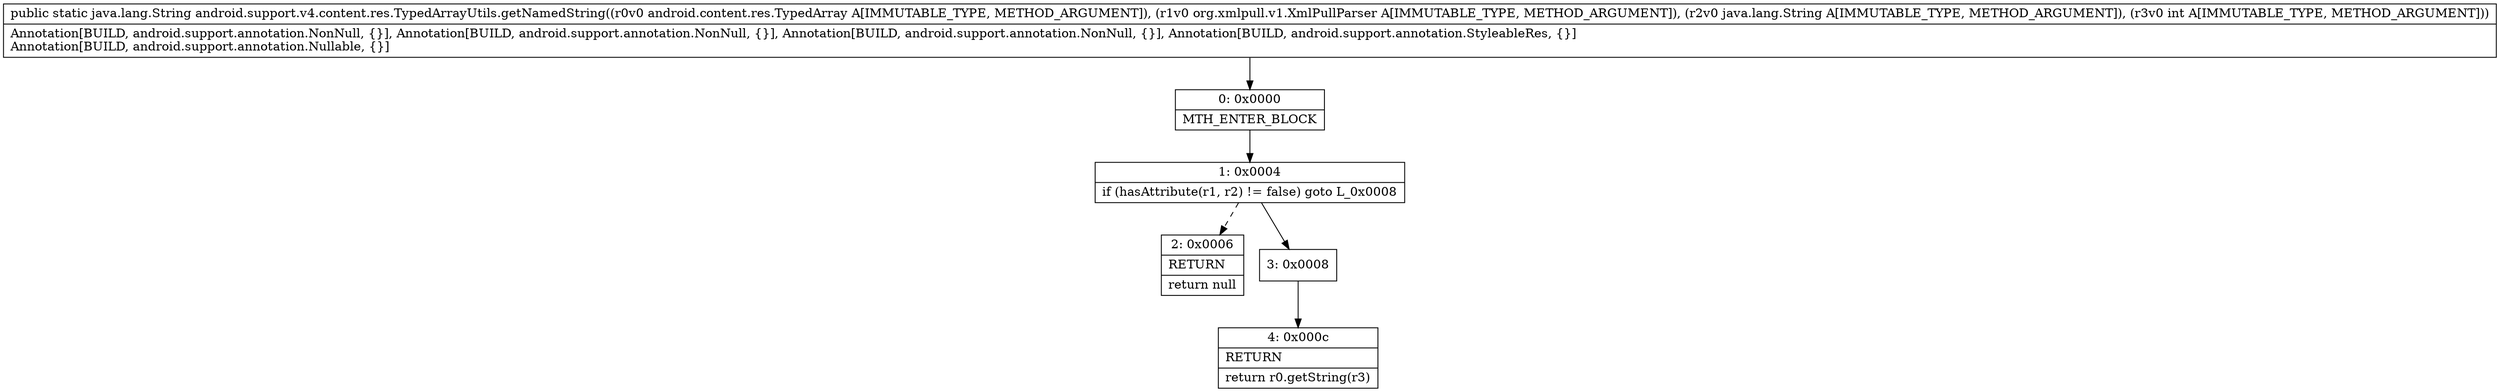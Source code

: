 digraph "CFG forandroid.support.v4.content.res.TypedArrayUtils.getNamedString(Landroid\/content\/res\/TypedArray;Lorg\/xmlpull\/v1\/XmlPullParser;Ljava\/lang\/String;I)Ljava\/lang\/String;" {
Node_0 [shape=record,label="{0\:\ 0x0000|MTH_ENTER_BLOCK\l}"];
Node_1 [shape=record,label="{1\:\ 0x0004|if (hasAttribute(r1, r2) != false) goto L_0x0008\l}"];
Node_2 [shape=record,label="{2\:\ 0x0006|RETURN\l|return null\l}"];
Node_3 [shape=record,label="{3\:\ 0x0008}"];
Node_4 [shape=record,label="{4\:\ 0x000c|RETURN\l|return r0.getString(r3)\l}"];
MethodNode[shape=record,label="{public static java.lang.String android.support.v4.content.res.TypedArrayUtils.getNamedString((r0v0 android.content.res.TypedArray A[IMMUTABLE_TYPE, METHOD_ARGUMENT]), (r1v0 org.xmlpull.v1.XmlPullParser A[IMMUTABLE_TYPE, METHOD_ARGUMENT]), (r2v0 java.lang.String A[IMMUTABLE_TYPE, METHOD_ARGUMENT]), (r3v0 int A[IMMUTABLE_TYPE, METHOD_ARGUMENT]))  | Annotation[BUILD, android.support.annotation.NonNull, \{\}], Annotation[BUILD, android.support.annotation.NonNull, \{\}], Annotation[BUILD, android.support.annotation.NonNull, \{\}], Annotation[BUILD, android.support.annotation.StyleableRes, \{\}]\lAnnotation[BUILD, android.support.annotation.Nullable, \{\}]\l}"];
MethodNode -> Node_0;
Node_0 -> Node_1;
Node_1 -> Node_2[style=dashed];
Node_1 -> Node_3;
Node_3 -> Node_4;
}

